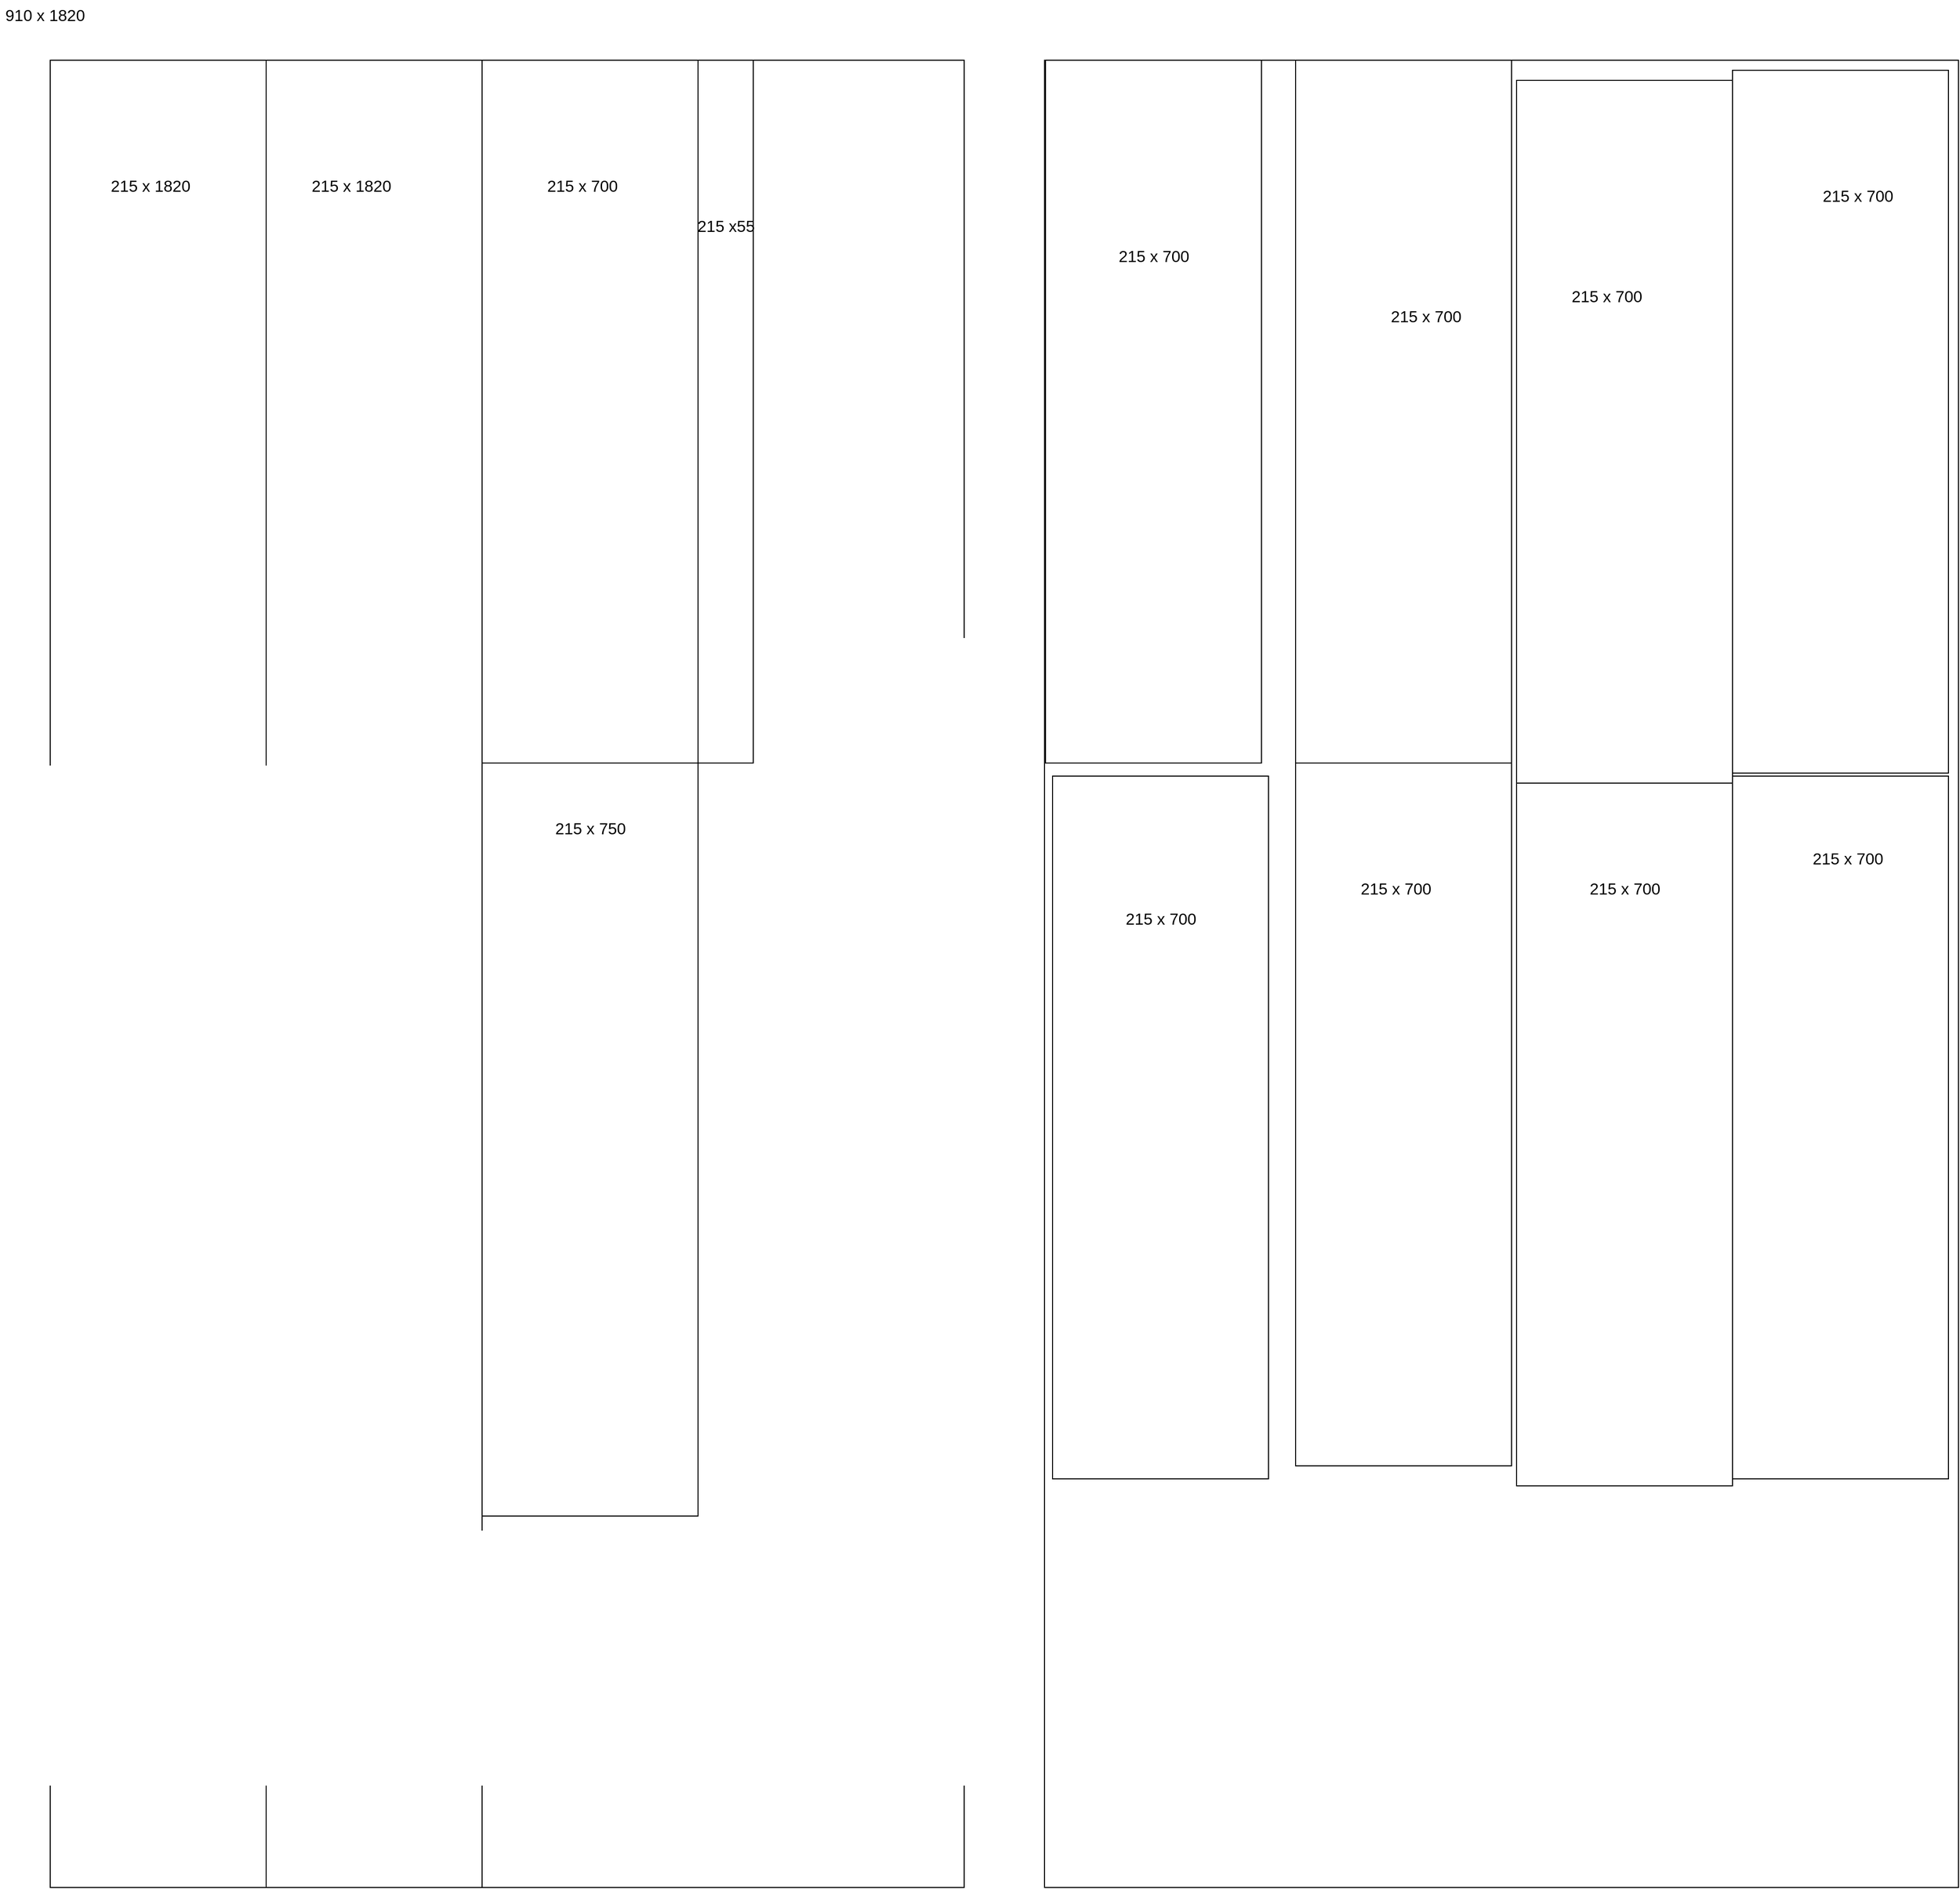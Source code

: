<mxfile version="24.5.2" type="github">
  <diagram name="ページ1" id="kdJedH9bkXQ2L1WsLpHF">
    <mxGraphModel dx="3233" dy="2880" grid="1" gridSize="10" guides="1" tooltips="1" connect="1" arrows="1" fold="1" page="0" pageScale="1" pageWidth="827" pageHeight="1169" math="0" shadow="0">
      <root>
        <mxCell id="0" />
        <mxCell id="1" parent="0" />
        <mxCell id="eAcuFHd_zd-mvgp0ajFc-1" value="" style="rounded=0;whiteSpace=wrap;html=1;fillColor=none;" vertex="1" parent="1">
          <mxGeometry x="120" width="910" height="1820" as="geometry" />
        </mxCell>
        <mxCell id="eAcuFHd_zd-mvgp0ajFc-2" value="910 x 1820" style="text;html=1;align=center;verticalAlign=middle;whiteSpace=wrap;rounded=0;fontSize=16;" vertex="1" parent="1">
          <mxGeometry x="70" y="-60" width="90" height="30" as="geometry" />
        </mxCell>
        <mxCell id="eAcuFHd_zd-mvgp0ajFc-3" value="" style="rounded=0;whiteSpace=wrap;html=1;fillColor=none;" vertex="1" parent="1">
          <mxGeometry x="120" width="215" height="1820" as="geometry" />
        </mxCell>
        <mxCell id="eAcuFHd_zd-mvgp0ajFc-4" value="" style="rounded=0;whiteSpace=wrap;html=1;fillColor=none;" vertex="1" parent="1">
          <mxGeometry x="335" width="215" height="1820" as="geometry" />
        </mxCell>
        <mxCell id="eAcuFHd_zd-mvgp0ajFc-6" value="" style="rounded=0;whiteSpace=wrap;html=1;fillColor=none;" vertex="1" parent="1">
          <mxGeometry x="550" y="700" width="215" height="750" as="geometry" />
        </mxCell>
        <mxCell id="eAcuFHd_zd-mvgp0ajFc-7" value="" style="rounded=0;whiteSpace=wrap;html=1;fillColor=none;" vertex="1" parent="1">
          <mxGeometry x="1795" y="713" width="215" height="700" as="geometry" />
        </mxCell>
        <mxCell id="eAcuFHd_zd-mvgp0ajFc-9" value="" style="rounded=0;whiteSpace=wrap;html=1;fillColor=none;" vertex="1" parent="1">
          <mxGeometry x="550" width="215" height="700" as="geometry" />
        </mxCell>
        <mxCell id="eAcuFHd_zd-mvgp0ajFc-10" value="" style="rounded=0;whiteSpace=wrap;html=1;fillColor=none;" vertex="1" parent="1">
          <mxGeometry x="1795" y="10" width="215" height="700" as="geometry" />
        </mxCell>
        <mxCell id="eAcuFHd_zd-mvgp0ajFc-11" value="" style="rounded=0;whiteSpace=wrap;html=1;fillColor=none;" vertex="1" parent="1">
          <mxGeometry x="1110" width="910" height="1820" as="geometry" />
        </mxCell>
        <mxCell id="eAcuFHd_zd-mvgp0ajFc-15" value="" style="rounded=0;whiteSpace=wrap;html=1;fillColor=none;" vertex="1" parent="1">
          <mxGeometry x="1118" y="713" width="215" height="700" as="geometry" />
        </mxCell>
        <mxCell id="eAcuFHd_zd-mvgp0ajFc-17" value="" style="rounded=0;whiteSpace=wrap;html=1;fillColor=none;" vertex="1" parent="1">
          <mxGeometry x="1111" width="215" height="700" as="geometry" />
        </mxCell>
        <mxCell id="eAcuFHd_zd-mvgp0ajFc-18" value="" style="rounded=0;whiteSpace=wrap;html=1;fillColor=none;" vertex="1" parent="1">
          <mxGeometry x="1360" y="700" width="215" height="700" as="geometry" />
        </mxCell>
        <mxCell id="eAcuFHd_zd-mvgp0ajFc-19" value="" style="rounded=0;whiteSpace=wrap;html=1;fillColor=none;" vertex="1" parent="1">
          <mxGeometry x="1360" width="215" height="700" as="geometry" />
        </mxCell>
        <mxCell id="eAcuFHd_zd-mvgp0ajFc-20" value="" style="rounded=0;whiteSpace=wrap;html=1;fillColor=none;" vertex="1" parent="1">
          <mxGeometry x="1580" y="720" width="215" height="700" as="geometry" />
        </mxCell>
        <mxCell id="eAcuFHd_zd-mvgp0ajFc-21" value="" style="rounded=0;whiteSpace=wrap;html=1;fillColor=none;" vertex="1" parent="1">
          <mxGeometry x="1580" y="20" width="215" height="700" as="geometry" />
        </mxCell>
        <mxCell id="eAcuFHd_zd-mvgp0ajFc-22" value="" style="rounded=0;whiteSpace=wrap;html=1;fillColor=none;" vertex="1" parent="1">
          <mxGeometry x="765" width="55" height="700" as="geometry" />
        </mxCell>
        <mxCell id="eAcuFHd_zd-mvgp0ajFc-23" value="215 x 1820" style="text;html=1;align=center;verticalAlign=middle;whiteSpace=wrap;rounded=0;fontSize=16;" vertex="1" parent="1">
          <mxGeometry x="170" y="110" width="100" height="30" as="geometry" />
        </mxCell>
        <mxCell id="eAcuFHd_zd-mvgp0ajFc-24" value="215 x 1820" style="text;html=1;align=center;verticalAlign=middle;whiteSpace=wrap;rounded=0;fontSize=16;" vertex="1" parent="1">
          <mxGeometry x="370" y="110" width="100" height="30" as="geometry" />
        </mxCell>
        <mxCell id="eAcuFHd_zd-mvgp0ajFc-25" value="215 x 700" style="text;html=1;align=center;verticalAlign=middle;whiteSpace=wrap;rounded=0;fontSize=16;" vertex="1" parent="1">
          <mxGeometry x="600" y="110" width="100" height="30" as="geometry" />
        </mxCell>
        <mxCell id="eAcuFHd_zd-mvgp0ajFc-26" value="215 x 750" style="text;html=1;align=center;verticalAlign=middle;whiteSpace=wrap;rounded=0;fontSize=16;" vertex="1" parent="1">
          <mxGeometry x="607.5" y="750" width="100" height="30" as="geometry" />
        </mxCell>
        <mxCell id="eAcuFHd_zd-mvgp0ajFc-27" value="215 x55" style="text;html=1;align=center;verticalAlign=middle;whiteSpace=wrap;rounded=0;fontSize=16;" vertex="1" parent="1">
          <mxGeometry x="742.5" y="150" width="100" height="30" as="geometry" />
        </mxCell>
        <mxCell id="eAcuFHd_zd-mvgp0ajFc-28" value="215 x 700" style="text;html=1;align=center;verticalAlign=middle;whiteSpace=wrap;rounded=0;fontSize=16;" vertex="1" parent="1">
          <mxGeometry x="1168.5" y="180" width="100" height="30" as="geometry" />
        </mxCell>
        <mxCell id="eAcuFHd_zd-mvgp0ajFc-29" value="215 x 700" style="text;html=1;align=center;verticalAlign=middle;whiteSpace=wrap;rounded=0;fontSize=16;" vertex="1" parent="1">
          <mxGeometry x="1175.5" y="840" width="100" height="30" as="geometry" />
        </mxCell>
        <mxCell id="eAcuFHd_zd-mvgp0ajFc-30" value="215 x 700" style="text;html=1;align=center;verticalAlign=middle;whiteSpace=wrap;rounded=0;fontSize=16;" vertex="1" parent="1">
          <mxGeometry x="1440" y="240" width="100" height="30" as="geometry" />
        </mxCell>
        <mxCell id="eAcuFHd_zd-mvgp0ajFc-31" value="215 x 700" style="text;html=1;align=center;verticalAlign=middle;whiteSpace=wrap;rounded=0;fontSize=16;" vertex="1" parent="1">
          <mxGeometry x="1410" y="810" width="100" height="30" as="geometry" />
        </mxCell>
        <mxCell id="eAcuFHd_zd-mvgp0ajFc-32" value="215 x 700" style="text;html=1;align=center;verticalAlign=middle;whiteSpace=wrap;rounded=0;fontSize=16;" vertex="1" parent="1">
          <mxGeometry x="1620" y="220" width="100" height="30" as="geometry" />
        </mxCell>
        <mxCell id="eAcuFHd_zd-mvgp0ajFc-33" value="215 x 700" style="text;html=1;align=center;verticalAlign=middle;whiteSpace=wrap;rounded=0;fontSize=16;" vertex="1" parent="1">
          <mxGeometry x="1637.5" y="810" width="100" height="30" as="geometry" />
        </mxCell>
        <mxCell id="eAcuFHd_zd-mvgp0ajFc-34" value="215 x 700" style="text;html=1;align=center;verticalAlign=middle;whiteSpace=wrap;rounded=0;fontSize=16;" vertex="1" parent="1">
          <mxGeometry x="1870" y="120" width="100" height="30" as="geometry" />
        </mxCell>
        <mxCell id="eAcuFHd_zd-mvgp0ajFc-35" value="215 x 700" style="text;html=1;align=center;verticalAlign=middle;whiteSpace=wrap;rounded=0;fontSize=16;" vertex="1" parent="1">
          <mxGeometry x="1860" y="780" width="100" height="30" as="geometry" />
        </mxCell>
      </root>
    </mxGraphModel>
  </diagram>
</mxfile>
